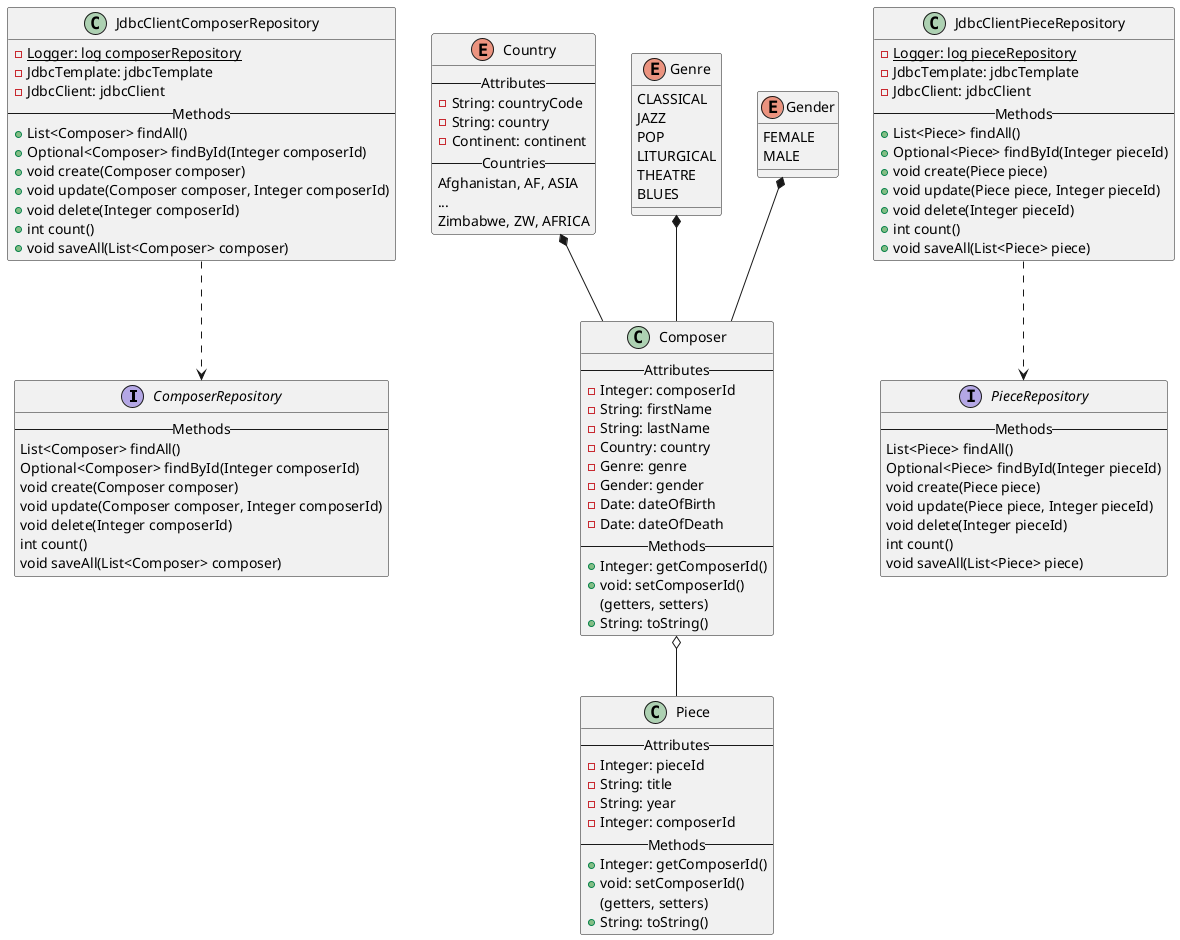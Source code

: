 @startuml
'https://plantuml.com/class-diagram

interface ComposerRepository
class Composer
class Piece
class JdbcClientComposerRepository
enum Country
enum Genre
enum Gender

Composer o-- Piece
Country *-- Composer
Genre *-- Composer
Gender *-- Composer
JdbcClientComposerRepository ..> ComposerRepository
JdbcClientPieceRepository ..> PieceRepository

interface ComposerRepository {
--Methods--
List<Composer> findAll()
Optional<Composer> findById(Integer composerId)
void create(Composer composer)
void update(Composer composer, Integer composerId)
void delete(Integer composerId)
int count()
void saveAll(List<Composer> composer)
}

interface PieceRepository {
--Methods--
List<Piece> findAll()
Optional<Piece> findById(Integer pieceId)
void create(Piece piece)
void update(Piece piece, Integer pieceId)
void delete(Integer pieceId)
int count()
void saveAll(List<Piece> piece)
}

class JdbcClientPieceRepository {
- {static} Logger: log pieceRepository
- JdbcTemplate: jdbcTemplate
- JdbcClient: jdbcClient
--Methods--
+ List<Piece> findAll()
+ Optional<Piece> findById(Integer pieceId)
+ void create(Piece piece)
+ void update(Piece piece, Integer pieceId)
+ void delete(Integer pieceId)
+ int count()
+ void saveAll(List<Piece> piece)
}

class JdbcClientComposerRepository {
- {static} Logger: log composerRepository
- JdbcTemplate: jdbcTemplate
- JdbcClient: jdbcClient
--Methods--
+ List<Composer> findAll()
+ Optional<Composer> findById(Integer composerId)
+ void create(Composer composer)
+ void update(Composer composer, Integer composerId)
+ void delete(Integer composerId)
+ int count()
+ void saveAll(List<Composer> composer)
}

class Piece {
--Attributes--
- Integer: pieceId
- String: title
- String: year
- Integer: composerId
--Methods--
+ Integer: getComposerId()
+ void: setComposerId()
(getters, setters)
+ String: toString()
}

class Composer {
--Attributes--
- Integer: composerId
- String: firstName
- String: lastName
- Country: country
- Genre: genre
- Gender: gender
- Date: dateOfBirth
- Date: dateOfDeath
--Methods--
+ Integer: getComposerId()
+ void: setComposerId()
(getters, setters)
+ String: toString()
}

enum Gender {
FEMALE
MALE
}

enum Country {
--Attributes--
- String: countryCode
- String: country
- Continent: continent
--Countries--
Afghanistan, AF, ASIA
...
Zimbabwe, ZW, AFRICA
}

enum Genre {
CLASSICAL
JAZZ
POP
LITURGICAL
THEATRE
BLUES
}
@enduml